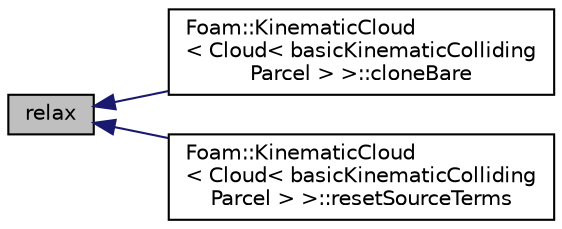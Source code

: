 digraph "relax"
{
  bgcolor="transparent";
  edge [fontname="Helvetica",fontsize="10",labelfontname="Helvetica",labelfontsize="10"];
  node [fontname="Helvetica",fontsize="10",shape=record];
  rankdir="LR";
  Node186 [label="relax",height=0.2,width=0.4,color="black", fillcolor="grey75", style="filled", fontcolor="black"];
  Node186 -> Node187 [dir="back",color="midnightblue",fontsize="10",style="solid",fontname="Helvetica"];
  Node187 [label="Foam::KinematicCloud\l\< Cloud\< basicKinematicColliding\lParcel \> \>::cloneBare",height=0.2,width=0.4,color="black",URL="$a24913.html#a519c85b79b984c70934c244a934588ca",tooltip="Construct and return bare clone based on (this) with new name. "];
  Node186 -> Node188 [dir="back",color="midnightblue",fontsize="10",style="solid",fontname="Helvetica"];
  Node188 [label="Foam::KinematicCloud\l\< Cloud\< basicKinematicColliding\lParcel \> \>::resetSourceTerms",height=0.2,width=0.4,color="black",URL="$a24913.html#acf214ed9b415b06b398e6fff63b72de0",tooltip="Reset the cloud source terms. "];
}
